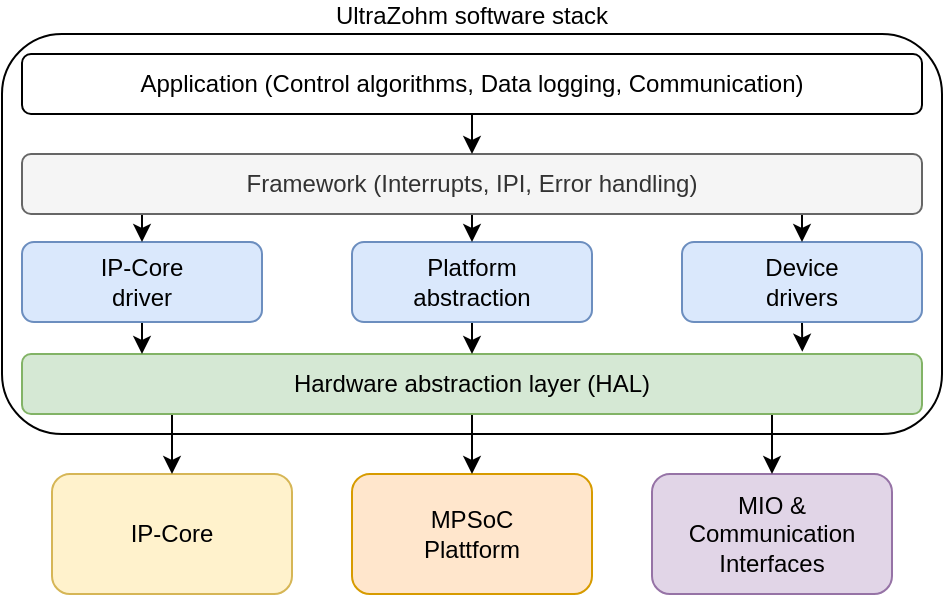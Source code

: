 <mxfile version="14.4.8" type="device"><diagram id="7BsF2VDHcGgQgkUKWFqs" name="Page-1"><mxGraphModel dx="519" dy="538" grid="1" gridSize="10" guides="1" tooltips="1" connect="1" arrows="1" fold="1" page="1" pageScale="1" pageWidth="827" pageHeight="1169" math="0" shadow="0"><root><mxCell id="0"/><mxCell id="1" parent="0"/><mxCell id="rTMXtyZnxLBTjjy5gyh4-9" value="UltraZohm software stack" style="rounded=1;whiteSpace=wrap;html=1;labelPosition=center;verticalLabelPosition=top;align=center;verticalAlign=bottom;" vertex="1" parent="1"><mxGeometry x="110" y="190" width="470" height="200" as="geometry"/></mxCell><mxCell id="rTMXtyZnxLBTjjy5gyh4-1" value="IP-Core" style="rounded=1;whiteSpace=wrap;html=1;fillColor=#fff2cc;strokeColor=#d6b656;" vertex="1" parent="1"><mxGeometry x="135" y="410" width="120" height="60" as="geometry"/></mxCell><mxCell id="rTMXtyZnxLBTjjy5gyh4-2" value="&lt;div&gt;MPSoC&lt;/div&gt;&lt;div&gt;Plattform&lt;/div&gt;" style="rounded=1;whiteSpace=wrap;html=1;fillColor=#ffe6cc;strokeColor=#d79b00;" vertex="1" parent="1"><mxGeometry x="285" y="410" width="120" height="60" as="geometry"/></mxCell><mxCell id="rTMXtyZnxLBTjjy5gyh4-3" value="&lt;div&gt;MIO &amp;amp;&lt;/div&gt;&lt;div&gt;Communication Interfaces&lt;br&gt;&lt;/div&gt;" style="rounded=1;whiteSpace=wrap;html=1;fillColor=#e1d5e7;strokeColor=#9673a6;" vertex="1" parent="1"><mxGeometry x="435" y="410" width="120" height="60" as="geometry"/></mxCell><mxCell id="rTMXtyZnxLBTjjy5gyh4-19" style="edgeStyle=orthogonalEdgeStyle;rounded=0;orthogonalLoop=1;jettySize=auto;html=1;exitX=0.25;exitY=1;exitDx=0;exitDy=0;entryX=0.5;entryY=0;entryDx=0;entryDy=0;" edge="1" parent="1" source="rTMXtyZnxLBTjjy5gyh4-4" target="rTMXtyZnxLBTjjy5gyh4-1"><mxGeometry relative="1" as="geometry"><Array as="points"><mxPoint x="195" y="380"/></Array></mxGeometry></mxCell><mxCell id="rTMXtyZnxLBTjjy5gyh4-21" style="edgeStyle=orthogonalEdgeStyle;rounded=0;orthogonalLoop=1;jettySize=auto;html=1;exitX=0.5;exitY=1;exitDx=0;exitDy=0;entryX=0.5;entryY=0;entryDx=0;entryDy=0;" edge="1" parent="1" source="rTMXtyZnxLBTjjy5gyh4-4" target="rTMXtyZnxLBTjjy5gyh4-2"><mxGeometry relative="1" as="geometry"/></mxCell><mxCell id="rTMXtyZnxLBTjjy5gyh4-22" style="edgeStyle=orthogonalEdgeStyle;rounded=0;orthogonalLoop=1;jettySize=auto;html=1;exitX=0.75;exitY=1;exitDx=0;exitDy=0;entryX=0.5;entryY=0;entryDx=0;entryDy=0;" edge="1" parent="1" source="rTMXtyZnxLBTjjy5gyh4-4" target="rTMXtyZnxLBTjjy5gyh4-3"><mxGeometry relative="1" as="geometry"><Array as="points"><mxPoint x="495" y="380"/></Array></mxGeometry></mxCell><mxCell id="rTMXtyZnxLBTjjy5gyh4-4" value="Hardware abstraction layer (HAL)" style="rounded=1;whiteSpace=wrap;html=1;fillColor=#d5e8d4;strokeColor=#82b366;" vertex="1" parent="1"><mxGeometry x="120" y="350" width="450" height="30" as="geometry"/></mxCell><mxCell id="rTMXtyZnxLBTjjy5gyh4-14" style="edgeStyle=orthogonalEdgeStyle;rounded=0;orthogonalLoop=1;jettySize=auto;html=1;exitX=0.5;exitY=1;exitDx=0;exitDy=0;" edge="1" parent="1" source="rTMXtyZnxLBTjjy5gyh4-5" target="rTMXtyZnxLBTjjy5gyh4-4"><mxGeometry relative="1" as="geometry"><Array as="points"><mxPoint x="180" y="330"/><mxPoint x="180" y="330"/></Array></mxGeometry></mxCell><mxCell id="rTMXtyZnxLBTjjy5gyh4-5" value="&lt;div&gt;IP-Core&lt;/div&gt;&lt;div&gt;driver&lt;br&gt;&lt;/div&gt;" style="rounded=1;whiteSpace=wrap;html=1;fillColor=#dae8fc;strokeColor=#6c8ebf;" vertex="1" parent="1"><mxGeometry x="120" y="294" width="120" height="40" as="geometry"/></mxCell><mxCell id="rTMXtyZnxLBTjjy5gyh4-23" style="edgeStyle=orthogonalEdgeStyle;rounded=0;orthogonalLoop=1;jettySize=auto;html=1;exitX=0.5;exitY=1;exitDx=0;exitDy=0;entryX=0.5;entryY=0;entryDx=0;entryDy=0;" edge="1" parent="1" source="rTMXtyZnxLBTjjy5gyh4-6" target="rTMXtyZnxLBTjjy5gyh4-4"><mxGeometry relative="1" as="geometry"/></mxCell><mxCell id="rTMXtyZnxLBTjjy5gyh4-6" value="&lt;div&gt;Platform&lt;/div&gt;&lt;div&gt;abstraction&lt;br&gt;&lt;/div&gt;" style="rounded=1;whiteSpace=wrap;html=1;fillColor=#dae8fc;strokeColor=#6c8ebf;" vertex="1" parent="1"><mxGeometry x="285" y="294" width="120" height="40" as="geometry"/></mxCell><mxCell id="rTMXtyZnxLBTjjy5gyh4-24" style="edgeStyle=orthogonalEdgeStyle;rounded=0;orthogonalLoop=1;jettySize=auto;html=1;exitX=0.5;exitY=1;exitDx=0;exitDy=0;entryX=0.867;entryY=-0.038;entryDx=0;entryDy=0;entryPerimeter=0;" edge="1" parent="1" source="rTMXtyZnxLBTjjy5gyh4-7" target="rTMXtyZnxLBTjjy5gyh4-4"><mxGeometry relative="1" as="geometry"/></mxCell><mxCell id="rTMXtyZnxLBTjjy5gyh4-7" value="&lt;div&gt;Device&lt;/div&gt;&lt;div&gt;drivers&lt;/div&gt;" style="rounded=1;whiteSpace=wrap;html=1;fillColor=#dae8fc;strokeColor=#6c8ebf;" vertex="1" parent="1"><mxGeometry x="450" y="294" width="120" height="40" as="geometry"/></mxCell><mxCell id="rTMXtyZnxLBTjjy5gyh4-11" style="edgeStyle=orthogonalEdgeStyle;rounded=0;orthogonalLoop=1;jettySize=auto;html=1;exitX=0.25;exitY=1;exitDx=0;exitDy=0;entryX=0.5;entryY=0;entryDx=0;entryDy=0;" edge="1" parent="1" source="rTMXtyZnxLBTjjy5gyh4-8" target="rTMXtyZnxLBTjjy5gyh4-5"><mxGeometry relative="1" as="geometry"><Array as="points"><mxPoint x="180" y="280"/></Array></mxGeometry></mxCell><mxCell id="rTMXtyZnxLBTjjy5gyh4-12" style="edgeStyle=orthogonalEdgeStyle;rounded=0;orthogonalLoop=1;jettySize=auto;html=1;exitX=0.5;exitY=1;exitDx=0;exitDy=0;entryX=0.5;entryY=0;entryDx=0;entryDy=0;" edge="1" parent="1" source="rTMXtyZnxLBTjjy5gyh4-8" target="rTMXtyZnxLBTjjy5gyh4-6"><mxGeometry relative="1" as="geometry"/></mxCell><mxCell id="rTMXtyZnxLBTjjy5gyh4-25" style="edgeStyle=orthogonalEdgeStyle;rounded=0;orthogonalLoop=1;jettySize=auto;html=1;exitX=0.75;exitY=1;exitDx=0;exitDy=0;entryX=0.5;entryY=0;entryDx=0;entryDy=0;" edge="1" parent="1" source="rTMXtyZnxLBTjjy5gyh4-8" target="rTMXtyZnxLBTjjy5gyh4-7"><mxGeometry relative="1" as="geometry"><Array as="points"><mxPoint x="510" y="280"/></Array></mxGeometry></mxCell><mxCell id="rTMXtyZnxLBTjjy5gyh4-8" value="Framework (Interrupts, IPI, Error handling)" style="rounded=1;whiteSpace=wrap;html=1;fillColor=#f5f5f5;strokeColor=#666666;fontColor=#333333;" vertex="1" parent="1"><mxGeometry x="120" y="250" width="450" height="30" as="geometry"/></mxCell><mxCell id="rTMXtyZnxLBTjjy5gyh4-26" style="edgeStyle=orthogonalEdgeStyle;rounded=0;orthogonalLoop=1;jettySize=auto;html=1;exitX=0.5;exitY=1;exitDx=0;exitDy=0;entryX=0.5;entryY=0;entryDx=0;entryDy=0;" edge="1" parent="1" source="rTMXtyZnxLBTjjy5gyh4-10" target="rTMXtyZnxLBTjjy5gyh4-8"><mxGeometry relative="1" as="geometry"/></mxCell><mxCell id="rTMXtyZnxLBTjjy5gyh4-10" value="Application (Control algorithms, Data logging, Communication)" style="rounded=1;whiteSpace=wrap;html=1;" vertex="1" parent="1"><mxGeometry x="120" y="200" width="450" height="30" as="geometry"/></mxCell></root></mxGraphModel></diagram></mxfile>